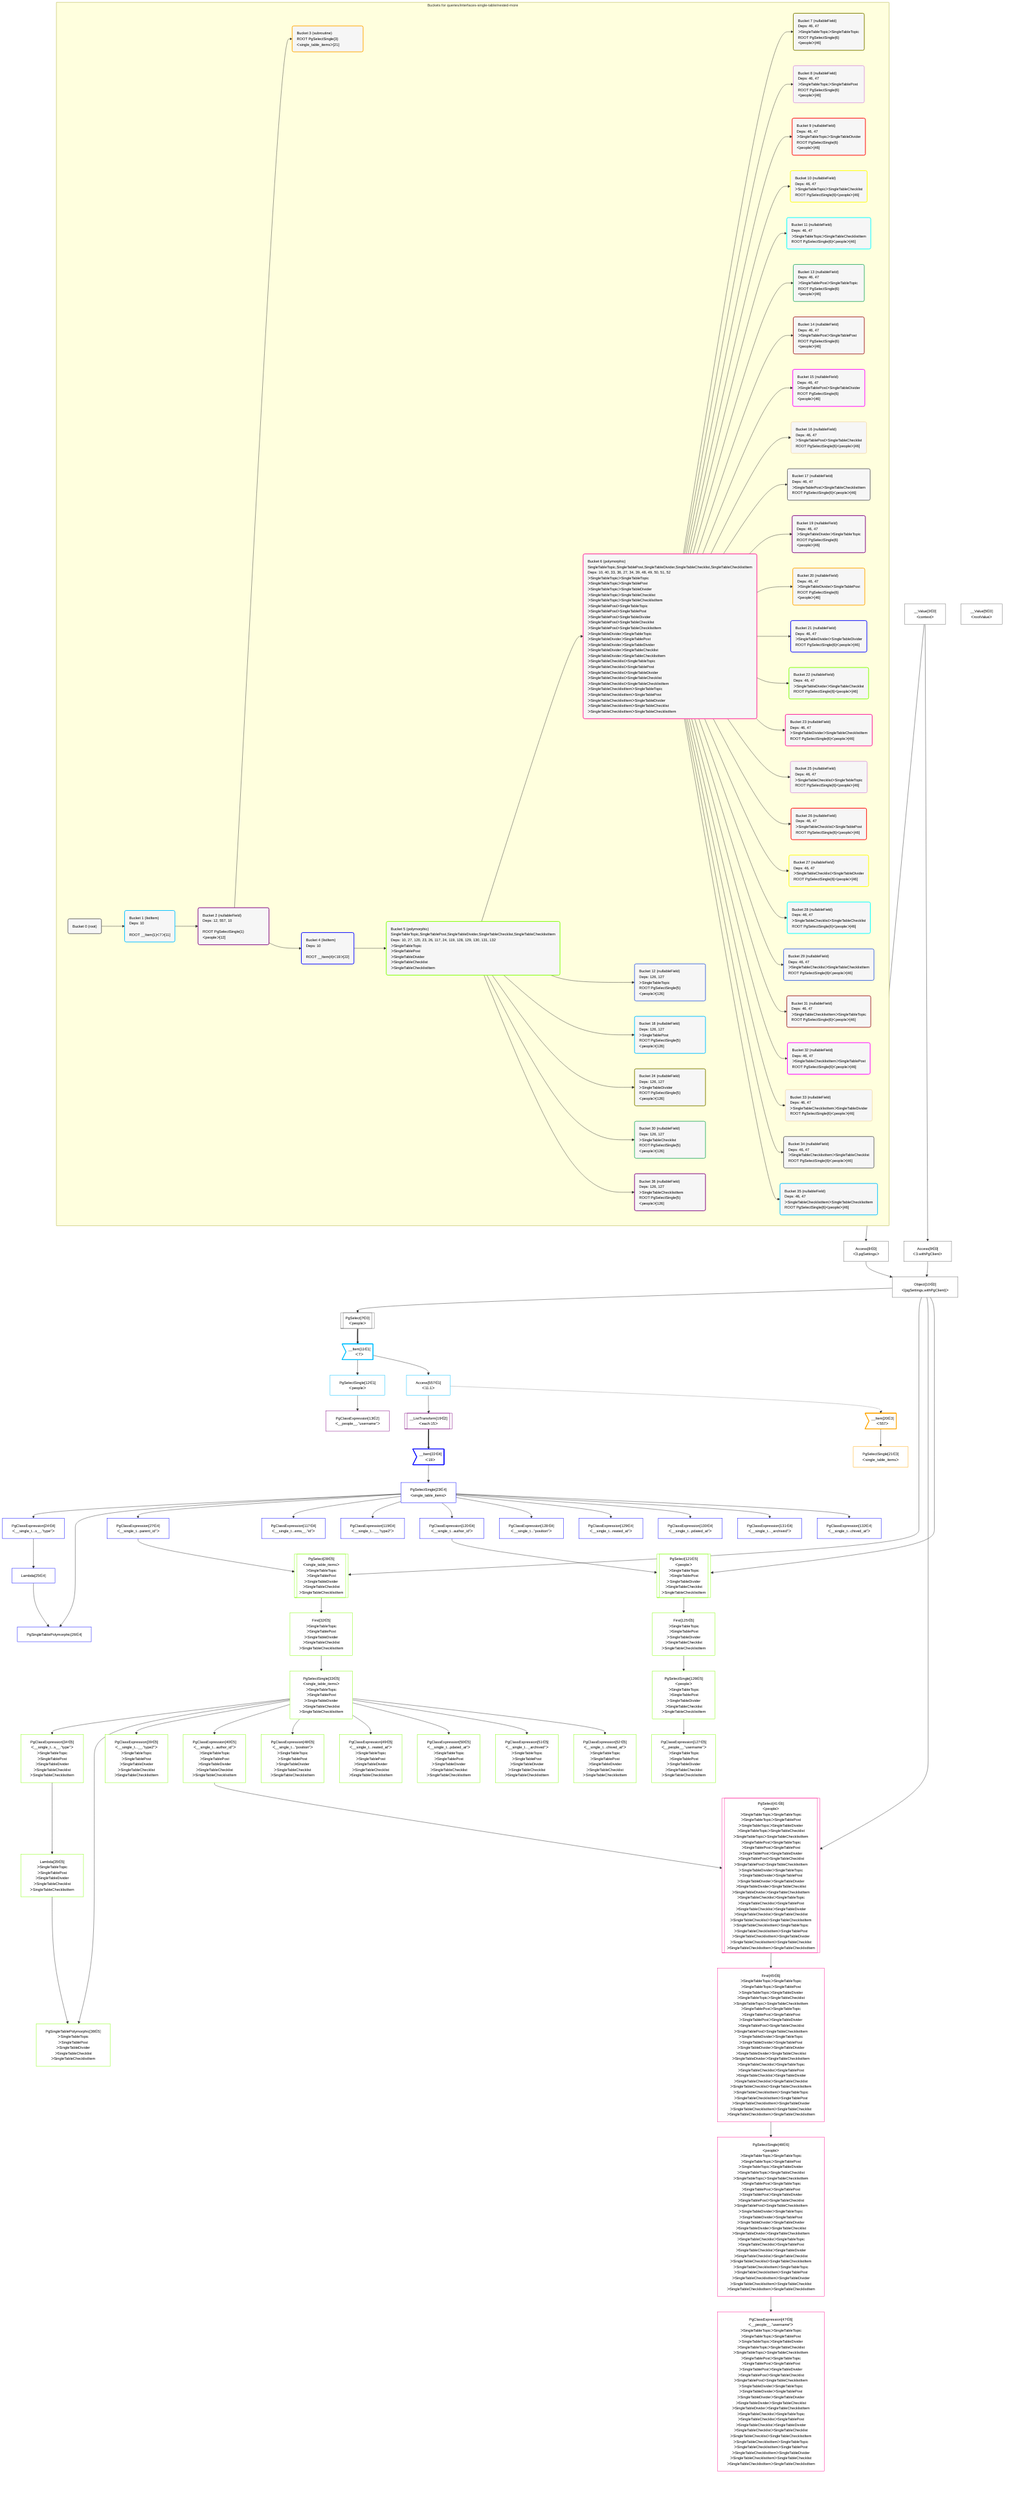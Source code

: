 %%{init: {'themeVariables': { 'fontSize': '12px'}}}%%
graph TD
    classDef path fill:#eee,stroke:#000,color:#000
    classDef plan fill:#fff,stroke-width:1px,color:#000
    classDef itemplan fill:#fff,stroke-width:2px,color:#000
    classDef sideeffectplan fill:#f00,stroke-width:2px,color:#000
    classDef bucket fill:#f6f6f6,color:#000,stroke-width:2px,text-align:left


    %% define steps
    __Value3["__Value[3∈0]<br />ᐸcontextᐳ"]:::plan
    __Value5["__Value[5∈0]<br />ᐸrootValueᐳ"]:::plan
    Access8["Access[8∈0]<br />ᐸ3.pgSettingsᐳ"]:::plan
    Access9["Access[9∈0]<br />ᐸ3.withPgClientᐳ"]:::plan
    Object10["Object[10∈0]<br />ᐸ{pgSettings,withPgClient}ᐳ"]:::plan
    PgSelect7[["PgSelect[7∈0]<br />ᐸpeopleᐳ"]]:::plan
    __Item11>"__Item[11∈1]<br />ᐸ7ᐳ"]:::itemplan
    PgSelectSingle12["PgSelectSingle[12∈1]<br />ᐸpeopleᐳ"]:::plan
    PgClassExpression13["PgClassExpression[13∈2]<br />ᐸ__people__.”username”ᐳ"]:::plan
    Access557["Access[557∈1]<br />ᐸ11.1ᐳ"]:::plan
    __ListTransform19[["__ListTransform[19∈2]<br />ᐸeach:15ᐳ"]]:::plan
    __Item20>"__Item[20∈3]<br />ᐸ557ᐳ"]:::itemplan
    PgSelectSingle21["PgSelectSingle[21∈3]<br />ᐸsingle_table_itemsᐳ"]:::plan
    __Item22>"__Item[22∈4]<br />ᐸ19ᐳ"]:::itemplan
    PgSelectSingle23["PgSelectSingle[23∈4]<br />ᐸsingle_table_itemsᐳ"]:::plan
    PgClassExpression24["PgClassExpression[24∈4]<br />ᐸ__single_t...s__.”type”ᐳ"]:::plan
    Lambda25["Lambda[25∈4]"]:::plan
    PgSingleTablePolymorphic26["PgSingleTablePolymorphic[26∈4]"]:::plan
    PgClassExpression27["PgClassExpression[27∈4]<br />ᐸ__single_t...parent_id”ᐳ"]:::plan
    PgSelect28[["PgSelect[28∈5]<br />ᐸsingle_table_itemsᐳ<br />ᐳSingleTableTopic<br />ᐳSingleTablePost<br />ᐳSingleTableDivider<br />ᐳSingleTableChecklist<br />ᐳSingleTableChecklistItem"]]:::plan
    First32["First[32∈5]<br />ᐳSingleTableTopic<br />ᐳSingleTablePost<br />ᐳSingleTableDivider<br />ᐳSingleTableChecklist<br />ᐳSingleTableChecklistItem"]:::plan
    PgSelectSingle33["PgSelectSingle[33∈5]<br />ᐸsingle_table_itemsᐳ<br />ᐳSingleTableTopic<br />ᐳSingleTablePost<br />ᐳSingleTableDivider<br />ᐳSingleTableChecklist<br />ᐳSingleTableChecklistItem"]:::plan
    PgClassExpression34["PgClassExpression[34∈5]<br />ᐸ__single_t...s__.”type”ᐳ<br />ᐳSingleTableTopic<br />ᐳSingleTablePost<br />ᐳSingleTableDivider<br />ᐳSingleTableChecklist<br />ᐳSingleTableChecklistItem"]:::plan
    Lambda35["Lambda[35∈5]<br />ᐳSingleTableTopic<br />ᐳSingleTablePost<br />ᐳSingleTableDivider<br />ᐳSingleTableChecklist<br />ᐳSingleTableChecklistItem"]:::plan
    PgSingleTablePolymorphic36["PgSingleTablePolymorphic[36∈5]<br />ᐳSingleTableTopic<br />ᐳSingleTablePost<br />ᐳSingleTableDivider<br />ᐳSingleTableChecklist<br />ᐳSingleTableChecklistItem"]:::plan
    PgClassExpression39["PgClassExpression[39∈5]<br />ᐸ__single_t...__.”type2”ᐳ<br />ᐳSingleTableTopic<br />ᐳSingleTablePost<br />ᐳSingleTableDivider<br />ᐳSingleTableChecklist<br />ᐳSingleTableChecklistItem"]:::plan
    PgClassExpression40["PgClassExpression[40∈5]<br />ᐸ__single_t...author_id”ᐳ<br />ᐳSingleTableTopic<br />ᐳSingleTablePost<br />ᐳSingleTableDivider<br />ᐳSingleTableChecklist<br />ᐳSingleTableChecklistItem"]:::plan
    PgSelect41[["PgSelect[41∈6]<br />ᐸpeopleᐳ<br />ᐳSingleTableTopicᐳSingleTableTopic<br />ᐳSingleTableTopicᐳSingleTablePost<br />ᐳSingleTableTopicᐳSingleTableDivider<br />ᐳSingleTableTopicᐳSingleTableChecklist<br />ᐳSingleTableTopicᐳSingleTableChecklistItem<br />ᐳSingleTablePostᐳSingleTableTopic<br />ᐳSingleTablePostᐳSingleTablePost<br />ᐳSingleTablePostᐳSingleTableDivider<br />ᐳSingleTablePostᐳSingleTableChecklist<br />ᐳSingleTablePostᐳSingleTableChecklistItem<br />ᐳSingleTableDividerᐳSingleTableTopic<br />ᐳSingleTableDividerᐳSingleTablePost<br />ᐳSingleTableDividerᐳSingleTableDivider<br />ᐳSingleTableDividerᐳSingleTableChecklist<br />ᐳSingleTableDividerᐳSingleTableChecklistItem<br />ᐳSingleTableChecklistᐳSingleTableTopic<br />ᐳSingleTableChecklistᐳSingleTablePost<br />ᐳSingleTableChecklistᐳSingleTableDivider<br />ᐳSingleTableChecklistᐳSingleTableChecklist<br />ᐳSingleTableChecklistᐳSingleTableChecklistItem<br />ᐳSingleTableChecklistItemᐳSingleTableTopic<br />ᐳSingleTableChecklistItemᐳSingleTablePost<br />ᐳSingleTableChecklistItemᐳSingleTableDivider<br />ᐳSingleTableChecklistItemᐳSingleTableChecklist<br />ᐳSingleTableChecklistItemᐳSingleTableChecklistItem"]]:::plan
    First45["First[45∈6]<br />ᐳSingleTableTopicᐳSingleTableTopic<br />ᐳSingleTableTopicᐳSingleTablePost<br />ᐳSingleTableTopicᐳSingleTableDivider<br />ᐳSingleTableTopicᐳSingleTableChecklist<br />ᐳSingleTableTopicᐳSingleTableChecklistItem<br />ᐳSingleTablePostᐳSingleTableTopic<br />ᐳSingleTablePostᐳSingleTablePost<br />ᐳSingleTablePostᐳSingleTableDivider<br />ᐳSingleTablePostᐳSingleTableChecklist<br />ᐳSingleTablePostᐳSingleTableChecklistItem<br />ᐳSingleTableDividerᐳSingleTableTopic<br />ᐳSingleTableDividerᐳSingleTablePost<br />ᐳSingleTableDividerᐳSingleTableDivider<br />ᐳSingleTableDividerᐳSingleTableChecklist<br />ᐳSingleTableDividerᐳSingleTableChecklistItem<br />ᐳSingleTableChecklistᐳSingleTableTopic<br />ᐳSingleTableChecklistᐳSingleTablePost<br />ᐳSingleTableChecklistᐳSingleTableDivider<br />ᐳSingleTableChecklistᐳSingleTableChecklist<br />ᐳSingleTableChecklistᐳSingleTableChecklistItem<br />ᐳSingleTableChecklistItemᐳSingleTableTopic<br />ᐳSingleTableChecklistItemᐳSingleTablePost<br />ᐳSingleTableChecklistItemᐳSingleTableDivider<br />ᐳSingleTableChecklistItemᐳSingleTableChecklist<br />ᐳSingleTableChecklistItemᐳSingleTableChecklistItem"]:::plan
    PgSelectSingle46["PgSelectSingle[46∈6]<br />ᐸpeopleᐳ<br />ᐳSingleTableTopicᐳSingleTableTopic<br />ᐳSingleTableTopicᐳSingleTablePost<br />ᐳSingleTableTopicᐳSingleTableDivider<br />ᐳSingleTableTopicᐳSingleTableChecklist<br />ᐳSingleTableTopicᐳSingleTableChecklistItem<br />ᐳSingleTablePostᐳSingleTableTopic<br />ᐳSingleTablePostᐳSingleTablePost<br />ᐳSingleTablePostᐳSingleTableDivider<br />ᐳSingleTablePostᐳSingleTableChecklist<br />ᐳSingleTablePostᐳSingleTableChecklistItem<br />ᐳSingleTableDividerᐳSingleTableTopic<br />ᐳSingleTableDividerᐳSingleTablePost<br />ᐳSingleTableDividerᐳSingleTableDivider<br />ᐳSingleTableDividerᐳSingleTableChecklist<br />ᐳSingleTableDividerᐳSingleTableChecklistItem<br />ᐳSingleTableChecklistᐳSingleTableTopic<br />ᐳSingleTableChecklistᐳSingleTablePost<br />ᐳSingleTableChecklistᐳSingleTableDivider<br />ᐳSingleTableChecklistᐳSingleTableChecklist<br />ᐳSingleTableChecklistᐳSingleTableChecklistItem<br />ᐳSingleTableChecklistItemᐳSingleTableTopic<br />ᐳSingleTableChecklistItemᐳSingleTablePost<br />ᐳSingleTableChecklistItemᐳSingleTableDivider<br />ᐳSingleTableChecklistItemᐳSingleTableChecklist<br />ᐳSingleTableChecklistItemᐳSingleTableChecklistItem"]:::plan
    PgClassExpression47["PgClassExpression[47∈6]<br />ᐸ__people__.”username”ᐳ<br />ᐳSingleTableTopicᐳSingleTableTopic<br />ᐳSingleTableTopicᐳSingleTablePost<br />ᐳSingleTableTopicᐳSingleTableDivider<br />ᐳSingleTableTopicᐳSingleTableChecklist<br />ᐳSingleTableTopicᐳSingleTableChecklistItem<br />ᐳSingleTablePostᐳSingleTableTopic<br />ᐳSingleTablePostᐳSingleTablePost<br />ᐳSingleTablePostᐳSingleTableDivider<br />ᐳSingleTablePostᐳSingleTableChecklist<br />ᐳSingleTablePostᐳSingleTableChecklistItem<br />ᐳSingleTableDividerᐳSingleTableTopic<br />ᐳSingleTableDividerᐳSingleTablePost<br />ᐳSingleTableDividerᐳSingleTableDivider<br />ᐳSingleTableDividerᐳSingleTableChecklist<br />ᐳSingleTableDividerᐳSingleTableChecklistItem<br />ᐳSingleTableChecklistᐳSingleTableTopic<br />ᐳSingleTableChecklistᐳSingleTablePost<br />ᐳSingleTableChecklistᐳSingleTableDivider<br />ᐳSingleTableChecklistᐳSingleTableChecklist<br />ᐳSingleTableChecklistᐳSingleTableChecklistItem<br />ᐳSingleTableChecklistItemᐳSingleTableTopic<br />ᐳSingleTableChecklistItemᐳSingleTablePost<br />ᐳSingleTableChecklistItemᐳSingleTableDivider<br />ᐳSingleTableChecklistItemᐳSingleTableChecklist<br />ᐳSingleTableChecklistItemᐳSingleTableChecklistItem"]:::plan
    PgClassExpression48["PgClassExpression[48∈5]<br />ᐸ__single_t...”position”ᐳ<br />ᐳSingleTableTopic<br />ᐳSingleTablePost<br />ᐳSingleTableDivider<br />ᐳSingleTableChecklist<br />ᐳSingleTableChecklistItem"]:::plan
    PgClassExpression49["PgClassExpression[49∈5]<br />ᐸ__single_t...reated_at”ᐳ<br />ᐳSingleTableTopic<br />ᐳSingleTablePost<br />ᐳSingleTableDivider<br />ᐳSingleTableChecklist<br />ᐳSingleTableChecklistItem"]:::plan
    PgClassExpression50["PgClassExpression[50∈5]<br />ᐸ__single_t...pdated_at”ᐳ<br />ᐳSingleTableTopic<br />ᐳSingleTablePost<br />ᐳSingleTableDivider<br />ᐳSingleTableChecklist<br />ᐳSingleTableChecklistItem"]:::plan
    PgClassExpression51["PgClassExpression[51∈5]<br />ᐸ__single_t..._archived”ᐳ<br />ᐳSingleTableTopic<br />ᐳSingleTablePost<br />ᐳSingleTableDivider<br />ᐳSingleTableChecklist<br />ᐳSingleTableChecklistItem"]:::plan
    PgClassExpression52["PgClassExpression[52∈5]<br />ᐸ__single_t...chived_at”ᐳ<br />ᐳSingleTableTopic<br />ᐳSingleTablePost<br />ᐳSingleTableDivider<br />ᐳSingleTableChecklist<br />ᐳSingleTableChecklistItem"]:::plan
    PgClassExpression117["PgClassExpression[117∈4]<br />ᐸ__single_t...ems__.”id”ᐳ"]:::plan
    PgClassExpression119["PgClassExpression[119∈4]<br />ᐸ__single_t...__.”type2”ᐳ"]:::plan
    PgClassExpression120["PgClassExpression[120∈4]<br />ᐸ__single_t...author_id”ᐳ"]:::plan
    PgSelect121[["PgSelect[121∈5]<br />ᐸpeopleᐳ<br />ᐳSingleTableTopic<br />ᐳSingleTablePost<br />ᐳSingleTableDivider<br />ᐳSingleTableChecklist<br />ᐳSingleTableChecklistItem"]]:::plan
    First125["First[125∈5]<br />ᐳSingleTableTopic<br />ᐳSingleTablePost<br />ᐳSingleTableDivider<br />ᐳSingleTableChecklist<br />ᐳSingleTableChecklistItem"]:::plan
    PgSelectSingle126["PgSelectSingle[126∈5]<br />ᐸpeopleᐳ<br />ᐳSingleTableTopic<br />ᐳSingleTablePost<br />ᐳSingleTableDivider<br />ᐳSingleTableChecklist<br />ᐳSingleTableChecklistItem"]:::plan
    PgClassExpression127["PgClassExpression[127∈5]<br />ᐸ__people__.”username”ᐳ<br />ᐳSingleTableTopic<br />ᐳSingleTablePost<br />ᐳSingleTableDivider<br />ᐳSingleTableChecklist<br />ᐳSingleTableChecklistItem"]:::plan
    PgClassExpression128["PgClassExpression[128∈4]<br />ᐸ__single_t...”position”ᐳ"]:::plan
    PgClassExpression129["PgClassExpression[129∈4]<br />ᐸ__single_t...reated_at”ᐳ"]:::plan
    PgClassExpression130["PgClassExpression[130∈4]<br />ᐸ__single_t...pdated_at”ᐳ"]:::plan
    PgClassExpression131["PgClassExpression[131∈4]<br />ᐸ__single_t..._archived”ᐳ"]:::plan
    PgClassExpression132["PgClassExpression[132∈4]<br />ᐸ__single_t...chived_at”ᐳ"]:::plan

    %% plan dependencies
    __Value3 --> Access8
    __Value3 --> Access9
    Access8 & Access9 --> Object10
    Object10 --> PgSelect7
    PgSelect7 ==> __Item11
    __Item11 --> PgSelectSingle12
    PgSelectSingle12 --> PgClassExpression13
    __Item11 --> Access557
    Access557 --> __ListTransform19
    Access557 -.-> __Item20
    __Item20 --> PgSelectSingle21
    __ListTransform19 ==> __Item22
    __Item22 --> PgSelectSingle23
    PgSelectSingle23 --> PgClassExpression24
    PgClassExpression24 --> Lambda25
    Lambda25 & PgSelectSingle23 --> PgSingleTablePolymorphic26
    PgSelectSingle23 --> PgClassExpression27
    Object10 & PgClassExpression27 --> PgSelect28
    PgSelect28 --> First32
    First32 --> PgSelectSingle33
    PgSelectSingle33 --> PgClassExpression34
    PgClassExpression34 --> Lambda35
    Lambda35 & PgSelectSingle33 --> PgSingleTablePolymorphic36
    PgSelectSingle33 --> PgClassExpression39
    PgSelectSingle33 --> PgClassExpression40
    Object10 & PgClassExpression40 --> PgSelect41
    PgSelect41 --> First45
    First45 --> PgSelectSingle46
    PgSelectSingle46 --> PgClassExpression47
    PgSelectSingle33 --> PgClassExpression48
    PgSelectSingle33 --> PgClassExpression49
    PgSelectSingle33 --> PgClassExpression50
    PgSelectSingle33 --> PgClassExpression51
    PgSelectSingle33 --> PgClassExpression52
    PgSelectSingle23 --> PgClassExpression117
    PgSelectSingle23 --> PgClassExpression119
    PgSelectSingle23 --> PgClassExpression120
    Object10 & PgClassExpression120 --> PgSelect121
    PgSelect121 --> First125
    First125 --> PgSelectSingle126
    PgSelectSingle126 --> PgClassExpression127
    PgSelectSingle23 --> PgClassExpression128
    PgSelectSingle23 --> PgClassExpression129
    PgSelectSingle23 --> PgClassExpression130
    PgSelectSingle23 --> PgClassExpression131
    PgSelectSingle23 --> PgClassExpression132

    subgraph "Buckets for queries/interfaces-single-table/nested-more"
    Bucket0("Bucket 0 (root)"):::bucket
    classDef bucket0 stroke:#696969
    class Bucket0,__Value3,__Value5,PgSelect7,Access8,Access9,Object10 bucket0
    Bucket1("Bucket 1 (listItem)<br />Deps: 10<br /><br />ROOT __Item{1}ᐸ7ᐳ[11]"):::bucket
    classDef bucket1 stroke:#00bfff
    class Bucket1,__Item11,PgSelectSingle12,Access557 bucket1
    Bucket2("Bucket 2 (nullableField)<br />Deps: 12, 557, 10<br /><br />ROOT PgSelectSingle{1}ᐸpeopleᐳ[12]"):::bucket
    classDef bucket2 stroke:#7f007f
    class Bucket2,PgClassExpression13,__ListTransform19 bucket2
    Bucket3("Bucket 3 (subroutine)<br />ROOT PgSelectSingle{3}ᐸsingle_table_itemsᐳ[21]"):::bucket
    classDef bucket3 stroke:#ffa500
    class Bucket3,__Item20,PgSelectSingle21 bucket3
    Bucket4("Bucket 4 (listItem)<br />Deps: 10<br /><br />ROOT __Item{4}ᐸ19ᐳ[22]"):::bucket
    classDef bucket4 stroke:#0000ff
    class Bucket4,__Item22,PgSelectSingle23,PgClassExpression24,Lambda25,PgSingleTablePolymorphic26,PgClassExpression27,PgClassExpression117,PgClassExpression119,PgClassExpression120,PgClassExpression128,PgClassExpression129,PgClassExpression130,PgClassExpression131,PgClassExpression132 bucket4
    Bucket5("Bucket 5 (polymorphic)<br />SingleTableTopic,SingleTablePost,SingleTableDivider,SingleTableChecklist,SingleTableChecklistItem<br />Deps: 10, 27, 120, 23, 26, 117, 24, 119, 128, 129, 130, 131, 132<br />ᐳSingleTableTopic<br />ᐳSingleTablePost<br />ᐳSingleTableDivider<br />ᐳSingleTableChecklist<br />ᐳSingleTableChecklistItem"):::bucket
    classDef bucket5 stroke:#7fff00
    class Bucket5,PgSelect28,First32,PgSelectSingle33,PgClassExpression34,Lambda35,PgSingleTablePolymorphic36,PgClassExpression39,PgClassExpression40,PgClassExpression48,PgClassExpression49,PgClassExpression50,PgClassExpression51,PgClassExpression52,PgSelect121,First125,PgSelectSingle126,PgClassExpression127 bucket5
    Bucket6("Bucket 6 (polymorphic)<br />SingleTableTopic,SingleTablePost,SingleTableDivider,SingleTableChecklist,SingleTableChecklistItem<br />Deps: 10, 40, 33, 36, 27, 34, 39, 48, 49, 50, 51, 52<br />ᐳSingleTableTopicᐳSingleTableTopic<br />ᐳSingleTableTopicᐳSingleTablePost<br />ᐳSingleTableTopicᐳSingleTableDivider<br />ᐳSingleTableTopicᐳSingleTableChecklist<br />ᐳSingleTableTopicᐳSingleTableChecklistItem<br />ᐳSingleTablePostᐳSingleTableTopic<br />ᐳSingleTablePostᐳSingleTablePost<br />ᐳSingleTablePostᐳSingleTableDivider<br />ᐳSingleTablePostᐳSingleTableChecklist<br />ᐳSingleTablePostᐳSingleTableChecklistItem<br />ᐳSingleTableDividerᐳSingleTableTopic<br />ᐳSingleTableDividerᐳSingleTablePost<br />ᐳSingleTableDividerᐳSingleTableDivider<br />ᐳSingleTableDividerᐳSingleTableChecklist<br />ᐳSingleTableDividerᐳSingleTableChecklistItem<br />ᐳSingleTableChecklistᐳSingleTableTopic<br />ᐳSingleTableChecklistᐳSingleTablePost<br />ᐳSingleTableChecklistᐳSingleTableDivider<br />ᐳSingleTableChecklistᐳSingleTableChecklist<br />ᐳSingleTableChecklistᐳSingleTableChecklistItem<br />ᐳSingleTableChecklistItemᐳSingleTableTopic<br />ᐳSingleTableChecklistItemᐳSingleTablePost<br />ᐳSingleTableChecklistItemᐳSingleTableDivider<br />ᐳSingleTableChecklistItemᐳSingleTableChecklist<br />ᐳSingleTableChecklistItemᐳSingleTableChecklistItem"):::bucket
    classDef bucket6 stroke:#ff1493
    class Bucket6,PgSelect41,First45,PgSelectSingle46,PgClassExpression47 bucket6
    Bucket7("Bucket 7 (nullableField)<br />Deps: 46, 47<br />ᐳSingleTableTopicᐳSingleTableTopic<br />ROOT PgSelectSingle{6}ᐸpeopleᐳ[46]"):::bucket
    classDef bucket7 stroke:#808000
    class Bucket7 bucket7
    Bucket8("Bucket 8 (nullableField)<br />Deps: 46, 47<br />ᐳSingleTableTopicᐳSingleTablePost<br />ROOT PgSelectSingle{6}ᐸpeopleᐳ[46]"):::bucket
    classDef bucket8 stroke:#dda0dd
    class Bucket8 bucket8
    Bucket9("Bucket 9 (nullableField)<br />Deps: 46, 47<br />ᐳSingleTableTopicᐳSingleTableDivider<br />ROOT PgSelectSingle{6}ᐸpeopleᐳ[46]"):::bucket
    classDef bucket9 stroke:#ff0000
    class Bucket9 bucket9
    Bucket10("Bucket 10 (nullableField)<br />Deps: 46, 47<br />ᐳSingleTableTopicᐳSingleTableChecklist<br />ROOT PgSelectSingle{6}ᐸpeopleᐳ[46]"):::bucket
    classDef bucket10 stroke:#ffff00
    class Bucket10 bucket10
    Bucket11("Bucket 11 (nullableField)<br />Deps: 46, 47<br />ᐳSingleTableTopicᐳSingleTableChecklistItem<br />ROOT PgSelectSingle{6}ᐸpeopleᐳ[46]"):::bucket
    classDef bucket11 stroke:#00ffff
    class Bucket11 bucket11
    Bucket12("Bucket 12 (nullableField)<br />Deps: 126, 127<br />ᐳSingleTableTopic<br />ROOT PgSelectSingle{5}ᐸpeopleᐳ[126]"):::bucket
    classDef bucket12 stroke:#4169e1
    class Bucket12 bucket12
    Bucket13("Bucket 13 (nullableField)<br />Deps: 46, 47<br />ᐳSingleTablePostᐳSingleTableTopic<br />ROOT PgSelectSingle{6}ᐸpeopleᐳ[46]"):::bucket
    classDef bucket13 stroke:#3cb371
    class Bucket13 bucket13
    Bucket14("Bucket 14 (nullableField)<br />Deps: 46, 47<br />ᐳSingleTablePostᐳSingleTablePost<br />ROOT PgSelectSingle{6}ᐸpeopleᐳ[46]"):::bucket
    classDef bucket14 stroke:#a52a2a
    class Bucket14 bucket14
    Bucket15("Bucket 15 (nullableField)<br />Deps: 46, 47<br />ᐳSingleTablePostᐳSingleTableDivider<br />ROOT PgSelectSingle{6}ᐸpeopleᐳ[46]"):::bucket
    classDef bucket15 stroke:#ff00ff
    class Bucket15 bucket15
    Bucket16("Bucket 16 (nullableField)<br />Deps: 46, 47<br />ᐳSingleTablePostᐳSingleTableChecklist<br />ROOT PgSelectSingle{6}ᐸpeopleᐳ[46]"):::bucket
    classDef bucket16 stroke:#f5deb3
    class Bucket16 bucket16
    Bucket17("Bucket 17 (nullableField)<br />Deps: 46, 47<br />ᐳSingleTablePostᐳSingleTableChecklistItem<br />ROOT PgSelectSingle{6}ᐸpeopleᐳ[46]"):::bucket
    classDef bucket17 stroke:#696969
    class Bucket17 bucket17
    Bucket18("Bucket 18 (nullableField)<br />Deps: 126, 127<br />ᐳSingleTablePost<br />ROOT PgSelectSingle{5}ᐸpeopleᐳ[126]"):::bucket
    classDef bucket18 stroke:#00bfff
    class Bucket18 bucket18
    Bucket19("Bucket 19 (nullableField)<br />Deps: 46, 47<br />ᐳSingleTableDividerᐳSingleTableTopic<br />ROOT PgSelectSingle{6}ᐸpeopleᐳ[46]"):::bucket
    classDef bucket19 stroke:#7f007f
    class Bucket19 bucket19
    Bucket20("Bucket 20 (nullableField)<br />Deps: 46, 47<br />ᐳSingleTableDividerᐳSingleTablePost<br />ROOT PgSelectSingle{6}ᐸpeopleᐳ[46]"):::bucket
    classDef bucket20 stroke:#ffa500
    class Bucket20 bucket20
    Bucket21("Bucket 21 (nullableField)<br />Deps: 46, 47<br />ᐳSingleTableDividerᐳSingleTableDivider<br />ROOT PgSelectSingle{6}ᐸpeopleᐳ[46]"):::bucket
    classDef bucket21 stroke:#0000ff
    class Bucket21 bucket21
    Bucket22("Bucket 22 (nullableField)<br />Deps: 46, 47<br />ᐳSingleTableDividerᐳSingleTableChecklist<br />ROOT PgSelectSingle{6}ᐸpeopleᐳ[46]"):::bucket
    classDef bucket22 stroke:#7fff00
    class Bucket22 bucket22
    Bucket23("Bucket 23 (nullableField)<br />Deps: 46, 47<br />ᐳSingleTableDividerᐳSingleTableChecklistItem<br />ROOT PgSelectSingle{6}ᐸpeopleᐳ[46]"):::bucket
    classDef bucket23 stroke:#ff1493
    class Bucket23 bucket23
    Bucket24("Bucket 24 (nullableField)<br />Deps: 126, 127<br />ᐳSingleTableDivider<br />ROOT PgSelectSingle{5}ᐸpeopleᐳ[126]"):::bucket
    classDef bucket24 stroke:#808000
    class Bucket24 bucket24
    Bucket25("Bucket 25 (nullableField)<br />Deps: 46, 47<br />ᐳSingleTableChecklistᐳSingleTableTopic<br />ROOT PgSelectSingle{6}ᐸpeopleᐳ[46]"):::bucket
    classDef bucket25 stroke:#dda0dd
    class Bucket25 bucket25
    Bucket26("Bucket 26 (nullableField)<br />Deps: 46, 47<br />ᐳSingleTableChecklistᐳSingleTablePost<br />ROOT PgSelectSingle{6}ᐸpeopleᐳ[46]"):::bucket
    classDef bucket26 stroke:#ff0000
    class Bucket26 bucket26
    Bucket27("Bucket 27 (nullableField)<br />Deps: 46, 47<br />ᐳSingleTableChecklistᐳSingleTableDivider<br />ROOT PgSelectSingle{6}ᐸpeopleᐳ[46]"):::bucket
    classDef bucket27 stroke:#ffff00
    class Bucket27 bucket27
    Bucket28("Bucket 28 (nullableField)<br />Deps: 46, 47<br />ᐳSingleTableChecklistᐳSingleTableChecklist<br />ROOT PgSelectSingle{6}ᐸpeopleᐳ[46]"):::bucket
    classDef bucket28 stroke:#00ffff
    class Bucket28 bucket28
    Bucket29("Bucket 29 (nullableField)<br />Deps: 46, 47<br />ᐳSingleTableChecklistᐳSingleTableChecklistItem<br />ROOT PgSelectSingle{6}ᐸpeopleᐳ[46]"):::bucket
    classDef bucket29 stroke:#4169e1
    class Bucket29 bucket29
    Bucket30("Bucket 30 (nullableField)<br />Deps: 126, 127<br />ᐳSingleTableChecklist<br />ROOT PgSelectSingle{5}ᐸpeopleᐳ[126]"):::bucket
    classDef bucket30 stroke:#3cb371
    class Bucket30 bucket30
    Bucket31("Bucket 31 (nullableField)<br />Deps: 46, 47<br />ᐳSingleTableChecklistItemᐳSingleTableTopic<br />ROOT PgSelectSingle{6}ᐸpeopleᐳ[46]"):::bucket
    classDef bucket31 stroke:#a52a2a
    class Bucket31 bucket31
    Bucket32("Bucket 32 (nullableField)<br />Deps: 46, 47<br />ᐳSingleTableChecklistItemᐳSingleTablePost<br />ROOT PgSelectSingle{6}ᐸpeopleᐳ[46]"):::bucket
    classDef bucket32 stroke:#ff00ff
    class Bucket32 bucket32
    Bucket33("Bucket 33 (nullableField)<br />Deps: 46, 47<br />ᐳSingleTableChecklistItemᐳSingleTableDivider<br />ROOT PgSelectSingle{6}ᐸpeopleᐳ[46]"):::bucket
    classDef bucket33 stroke:#f5deb3
    class Bucket33 bucket33
    Bucket34("Bucket 34 (nullableField)<br />Deps: 46, 47<br />ᐳSingleTableChecklistItemᐳSingleTableChecklist<br />ROOT PgSelectSingle{6}ᐸpeopleᐳ[46]"):::bucket
    classDef bucket34 stroke:#696969
    class Bucket34 bucket34
    Bucket35("Bucket 35 (nullableField)<br />Deps: 46, 47<br />ᐳSingleTableChecklistItemᐳSingleTableChecklistItem<br />ROOT PgSelectSingle{6}ᐸpeopleᐳ[46]"):::bucket
    classDef bucket35 stroke:#00bfff
    class Bucket35 bucket35
    Bucket36("Bucket 36 (nullableField)<br />Deps: 126, 127<br />ᐳSingleTableChecklistItem<br />ROOT PgSelectSingle{5}ᐸpeopleᐳ[126]"):::bucket
    classDef bucket36 stroke:#7f007f
    class Bucket36 bucket36
    Bucket0 --> Bucket1
    Bucket1 --> Bucket2
    Bucket2 --> Bucket3 & Bucket4
    Bucket4 --> Bucket5
    Bucket5 --> Bucket6 & Bucket12 & Bucket18 & Bucket24 & Bucket30 & Bucket36
    Bucket6 --> Bucket7 & Bucket8 & Bucket9 & Bucket10 & Bucket11 & Bucket13 & Bucket14 & Bucket15 & Bucket16 & Bucket17 & Bucket19 & Bucket20 & Bucket21 & Bucket22 & Bucket23 & Bucket25 & Bucket26 & Bucket27 & Bucket28 & Bucket29 & Bucket31 & Bucket32 & Bucket33 & Bucket34 & Bucket35
    end